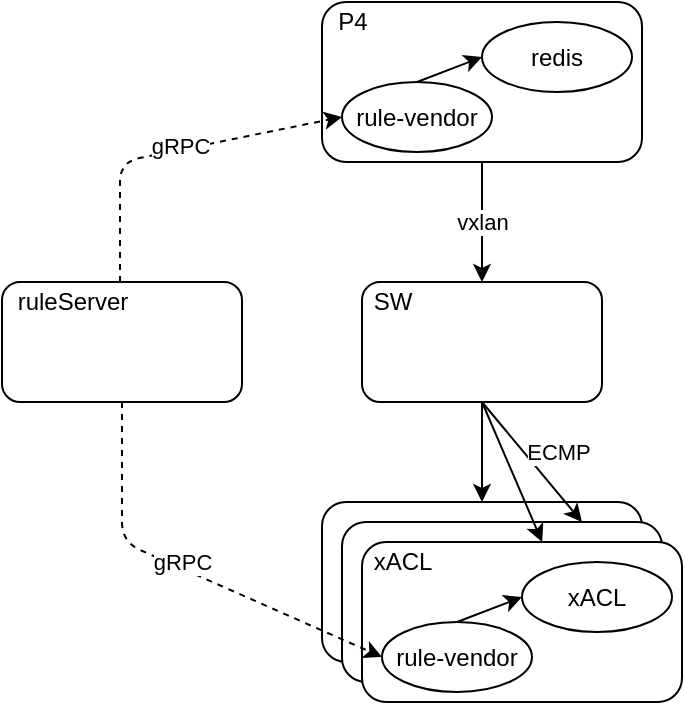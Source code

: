 <mxfile version="13.6.2" type="github">
  <diagram id="ngos67WksiNDZWhV-5QB" name="第 1 页">
    <mxGraphModel dx="1426" dy="771" grid="1" gridSize="10" guides="1" tooltips="1" connect="1" arrows="1" fold="1" page="1" pageScale="1" pageWidth="827" pageHeight="1169" math="0" shadow="0">
      <root>
        <mxCell id="0" />
        <mxCell id="1" parent="0" />
        <mxCell id="HGJcFOvtPp4a2hEMo1Yd-1" value="" style="rounded=1;whiteSpace=wrap;html=1;" vertex="1" parent="1">
          <mxGeometry x="270" y="120" width="160" height="80" as="geometry" />
        </mxCell>
        <mxCell id="HGJcFOvtPp4a2hEMo1Yd-2" value="P4" style="text;html=1;align=center;verticalAlign=middle;resizable=0;points=[];autosize=1;" vertex="1" parent="1">
          <mxGeometry x="270" y="120" width="30" height="20" as="geometry" />
        </mxCell>
        <mxCell id="HGJcFOvtPp4a2hEMo1Yd-3" value="" style="rounded=1;whiteSpace=wrap;html=1;" vertex="1" parent="1">
          <mxGeometry x="290" y="260" width="120" height="60" as="geometry" />
        </mxCell>
        <mxCell id="HGJcFOvtPp4a2hEMo1Yd-4" value="SW" style="text;html=1;align=center;verticalAlign=middle;resizable=0;points=[];autosize=1;" vertex="1" parent="1">
          <mxGeometry x="290" y="260" width="30" height="20" as="geometry" />
        </mxCell>
        <mxCell id="HGJcFOvtPp4a2hEMo1Yd-5" value="" style="rounded=1;whiteSpace=wrap;html=1;" vertex="1" parent="1">
          <mxGeometry x="270" y="370" width="160" height="80" as="geometry" />
        </mxCell>
        <mxCell id="HGJcFOvtPp4a2hEMo1Yd-9" value="rule-vendor" style="ellipse;whiteSpace=wrap;html=1;" vertex="1" parent="1">
          <mxGeometry x="280" y="410" width="75" height="35" as="geometry" />
        </mxCell>
        <mxCell id="HGJcFOvtPp4a2hEMo1Yd-10" value="rule-vendor" style="ellipse;whiteSpace=wrap;html=1;" vertex="1" parent="1">
          <mxGeometry x="280" y="160" width="75" height="35" as="geometry" />
        </mxCell>
        <mxCell id="HGJcFOvtPp4a2hEMo1Yd-11" value="redis" style="ellipse;whiteSpace=wrap;html=1;" vertex="1" parent="1">
          <mxGeometry x="350" y="130" width="75" height="35" as="geometry" />
        </mxCell>
        <mxCell id="HGJcFOvtPp4a2hEMo1Yd-15" value="xACL" style="ellipse;whiteSpace=wrap;html=1;" vertex="1" parent="1">
          <mxGeometry x="350" y="380" width="75" height="35" as="geometry" />
        </mxCell>
        <mxCell id="HGJcFOvtPp4a2hEMo1Yd-16" value="" style="endArrow=classic;html=1;entryX=0;entryY=0.5;entryDx=0;entryDy=0;exitX=0.5;exitY=0;exitDx=0;exitDy=0;" edge="1" parent="1" source="HGJcFOvtPp4a2hEMo1Yd-9" target="HGJcFOvtPp4a2hEMo1Yd-15">
          <mxGeometry width="50" height="50" relative="1" as="geometry">
            <mxPoint x="390" y="390" as="sourcePoint" />
            <mxPoint x="440" y="340" as="targetPoint" />
          </mxGeometry>
        </mxCell>
        <mxCell id="HGJcFOvtPp4a2hEMo1Yd-17" value="" style="endArrow=classic;html=1;entryX=0;entryY=0.5;entryDx=0;entryDy=0;exitX=0.5;exitY=0;exitDx=0;exitDy=0;" edge="1" parent="1" source="HGJcFOvtPp4a2hEMo1Yd-10" target="HGJcFOvtPp4a2hEMo1Yd-11">
          <mxGeometry width="50" height="50" relative="1" as="geometry">
            <mxPoint x="327.5" y="450" as="sourcePoint" />
            <mxPoint x="360" y="437.5" as="targetPoint" />
          </mxGeometry>
        </mxCell>
        <mxCell id="HGJcFOvtPp4a2hEMo1Yd-18" value="" style="endArrow=classic;html=1;exitX=0.5;exitY=1;exitDx=0;exitDy=0;" edge="1" parent="1" source="HGJcFOvtPp4a2hEMo1Yd-1" target="HGJcFOvtPp4a2hEMo1Yd-3">
          <mxGeometry width="50" height="50" relative="1" as="geometry">
            <mxPoint x="390" y="420" as="sourcePoint" />
            <mxPoint x="440" y="370" as="targetPoint" />
          </mxGeometry>
        </mxCell>
        <mxCell id="HGJcFOvtPp4a2hEMo1Yd-19" value="vxlan" style="edgeLabel;html=1;align=center;verticalAlign=middle;resizable=0;points=[];" vertex="1" connectable="0" parent="HGJcFOvtPp4a2hEMo1Yd-18">
          <mxGeometry relative="1" as="geometry">
            <mxPoint as="offset" />
          </mxGeometry>
        </mxCell>
        <mxCell id="HGJcFOvtPp4a2hEMo1Yd-20" value="" style="rounded=1;whiteSpace=wrap;html=1;" vertex="1" parent="1">
          <mxGeometry x="280" y="380" width="160" height="80" as="geometry" />
        </mxCell>
        <mxCell id="HGJcFOvtPp4a2hEMo1Yd-22" value="rule-vendor" style="ellipse;whiteSpace=wrap;html=1;" vertex="1" parent="1">
          <mxGeometry x="290" y="420" width="75" height="35" as="geometry" />
        </mxCell>
        <mxCell id="HGJcFOvtPp4a2hEMo1Yd-23" value="xACL" style="ellipse;whiteSpace=wrap;html=1;" vertex="1" parent="1">
          <mxGeometry x="360" y="390" width="75" height="35" as="geometry" />
        </mxCell>
        <mxCell id="HGJcFOvtPp4a2hEMo1Yd-24" value="" style="endArrow=classic;html=1;entryX=0;entryY=0.5;entryDx=0;entryDy=0;exitX=0.5;exitY=0;exitDx=0;exitDy=0;" edge="1" source="HGJcFOvtPp4a2hEMo1Yd-22" target="HGJcFOvtPp4a2hEMo1Yd-23" parent="1">
          <mxGeometry width="50" height="50" relative="1" as="geometry">
            <mxPoint x="400" y="400" as="sourcePoint" />
            <mxPoint x="450" y="350" as="targetPoint" />
          </mxGeometry>
        </mxCell>
        <mxCell id="HGJcFOvtPp4a2hEMo1Yd-25" value="" style="rounded=1;whiteSpace=wrap;html=1;" vertex="1" parent="1">
          <mxGeometry x="290" y="390" width="160" height="80" as="geometry" />
        </mxCell>
        <mxCell id="HGJcFOvtPp4a2hEMo1Yd-26" value="xACL" style="text;html=1;align=center;verticalAlign=middle;resizable=0;points=[];autosize=1;" vertex="1" parent="1">
          <mxGeometry x="290" y="390" width="40" height="20" as="geometry" />
        </mxCell>
        <mxCell id="HGJcFOvtPp4a2hEMo1Yd-27" value="rule-vendor" style="ellipse;whiteSpace=wrap;html=1;" vertex="1" parent="1">
          <mxGeometry x="300" y="430" width="75" height="35" as="geometry" />
        </mxCell>
        <mxCell id="HGJcFOvtPp4a2hEMo1Yd-28" value="xACL" style="ellipse;whiteSpace=wrap;html=1;" vertex="1" parent="1">
          <mxGeometry x="370" y="400" width="75" height="35" as="geometry" />
        </mxCell>
        <mxCell id="HGJcFOvtPp4a2hEMo1Yd-29" value="" style="endArrow=classic;html=1;entryX=0;entryY=0.5;entryDx=0;entryDy=0;exitX=0.5;exitY=0;exitDx=0;exitDy=0;" edge="1" source="HGJcFOvtPp4a2hEMo1Yd-27" target="HGJcFOvtPp4a2hEMo1Yd-28" parent="1">
          <mxGeometry width="50" height="50" relative="1" as="geometry">
            <mxPoint x="410" y="410" as="sourcePoint" />
            <mxPoint x="460" y="360" as="targetPoint" />
          </mxGeometry>
        </mxCell>
        <mxCell id="HGJcFOvtPp4a2hEMo1Yd-30" value="" style="endArrow=classic;html=1;exitX=0.5;exitY=1;exitDx=0;exitDy=0;entryX=0.75;entryY=0;entryDx=0;entryDy=0;" edge="1" parent="1" source="HGJcFOvtPp4a2hEMo1Yd-3" target="HGJcFOvtPp4a2hEMo1Yd-20">
          <mxGeometry width="50" height="50" relative="1" as="geometry">
            <mxPoint x="390" y="420" as="sourcePoint" />
            <mxPoint x="440" y="370" as="targetPoint" />
          </mxGeometry>
        </mxCell>
        <mxCell id="HGJcFOvtPp4a2hEMo1Yd-33" value="ECMP" style="edgeLabel;html=1;align=center;verticalAlign=middle;resizable=0;points=[];" vertex="1" connectable="0" parent="HGJcFOvtPp4a2hEMo1Yd-30">
          <mxGeometry x="-0.131" y="2" relative="1" as="geometry">
            <mxPoint x="14.2" as="offset" />
          </mxGeometry>
        </mxCell>
        <mxCell id="HGJcFOvtPp4a2hEMo1Yd-31" value="" style="endArrow=classic;html=1;exitX=0.5;exitY=1;exitDx=0;exitDy=0;" edge="1" parent="1" target="HGJcFOvtPp4a2hEMo1Yd-5">
          <mxGeometry width="50" height="50" relative="1" as="geometry">
            <mxPoint x="350" y="320" as="sourcePoint" />
            <mxPoint x="400" y="380" as="targetPoint" />
          </mxGeometry>
        </mxCell>
        <mxCell id="HGJcFOvtPp4a2hEMo1Yd-32" value="" style="endArrow=classic;html=1;exitX=0.5;exitY=1;exitDx=0;exitDy=0;entryX=0.563;entryY=0;entryDx=0;entryDy=0;entryPerimeter=0;" edge="1" parent="1" target="HGJcFOvtPp4a2hEMo1Yd-25">
          <mxGeometry width="50" height="50" relative="1" as="geometry">
            <mxPoint x="350" y="320" as="sourcePoint" />
            <mxPoint x="350" y="370" as="targetPoint" />
          </mxGeometry>
        </mxCell>
        <mxCell id="HGJcFOvtPp4a2hEMo1Yd-34" value="" style="rounded=1;whiteSpace=wrap;html=1;" vertex="1" parent="1">
          <mxGeometry x="110" y="260" width="120" height="60" as="geometry" />
        </mxCell>
        <mxCell id="HGJcFOvtPp4a2hEMo1Yd-35" value="ruleServer" style="text;html=1;align=center;verticalAlign=middle;resizable=0;points=[];autosize=1;" vertex="1" parent="1">
          <mxGeometry x="110" y="260" width="70" height="20" as="geometry" />
        </mxCell>
        <mxCell id="HGJcFOvtPp4a2hEMo1Yd-36" value="" style="endArrow=classic;html=1;exitX=0.5;exitY=1;exitDx=0;exitDy=0;entryX=0;entryY=0.5;entryDx=0;entryDy=0;dashed=1;" edge="1" parent="1" source="HGJcFOvtPp4a2hEMo1Yd-34" target="HGJcFOvtPp4a2hEMo1Yd-27">
          <mxGeometry width="50" height="50" relative="1" as="geometry">
            <mxPoint x="390" y="420" as="sourcePoint" />
            <mxPoint x="440" y="370" as="targetPoint" />
            <Array as="points">
              <mxPoint x="170" y="390" />
            </Array>
          </mxGeometry>
        </mxCell>
        <mxCell id="HGJcFOvtPp4a2hEMo1Yd-37" value="" style="endArrow=classic;html=1;dashed=1;exitX=0.843;exitY=0;exitDx=0;exitDy=0;exitPerimeter=0;entryX=0;entryY=0.5;entryDx=0;entryDy=0;" edge="1" parent="1" source="HGJcFOvtPp4a2hEMo1Yd-35" target="HGJcFOvtPp4a2hEMo1Yd-10">
          <mxGeometry width="50" height="50" relative="1" as="geometry">
            <mxPoint x="390" y="420" as="sourcePoint" />
            <mxPoint x="440" y="370" as="targetPoint" />
            <Array as="points">
              <mxPoint x="169" y="200" />
            </Array>
          </mxGeometry>
        </mxCell>
        <mxCell id="HGJcFOvtPp4a2hEMo1Yd-38" value="gRPC" style="edgeLabel;html=1;align=center;verticalAlign=middle;resizable=0;points=[];" vertex="1" connectable="0" parent="HGJcFOvtPp4a2hEMo1Yd-37">
          <mxGeometry x="-0.307" y="-31" relative="1" as="geometry">
            <mxPoint x="24" y="-39" as="offset" />
          </mxGeometry>
        </mxCell>
        <mxCell id="HGJcFOvtPp4a2hEMo1Yd-39" value="gRPC" style="edgeLabel;html=1;align=center;verticalAlign=middle;resizable=0;points=[];" vertex="1" connectable="0" parent="HGJcFOvtPp4a2hEMo1Yd-37">
          <mxGeometry x="-0.307" y="-31" relative="1" as="geometry">
            <mxPoint x="24.84" y="169.62" as="offset" />
          </mxGeometry>
        </mxCell>
      </root>
    </mxGraphModel>
  </diagram>
</mxfile>
